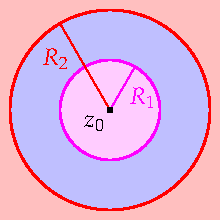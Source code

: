 settings.tex="pdflatex";

texpreamble("\usepackage{amsmath}
\usepackage{amsthm,amssymb}
\usepackage{mathpazo}
\usepackage[svgnames]{xcolor}
");
import graph;


size(110);

real R=4;
real r=2;

fill(box((-1.1R,-1.1R),(1.1R,1.1R)),lightred+white);

fill(scale(R)*unitcircle,lightblue+white);
fill(scale(r)*unitcircle,0.2magenta+0.8white);
draw(scale(r)*unitcircle,magenta+linewidth(1));
draw(scale(R)*unitcircle,red+linewidth(1));


draw("$R_1$",(0,0)--r*dir(60),magenta);
draw(Label("$R_2$",Relative(0.7),align=dir(210)),(0,0)--R*dir(120),red);

dot("$z_0$",(0,0),SW);